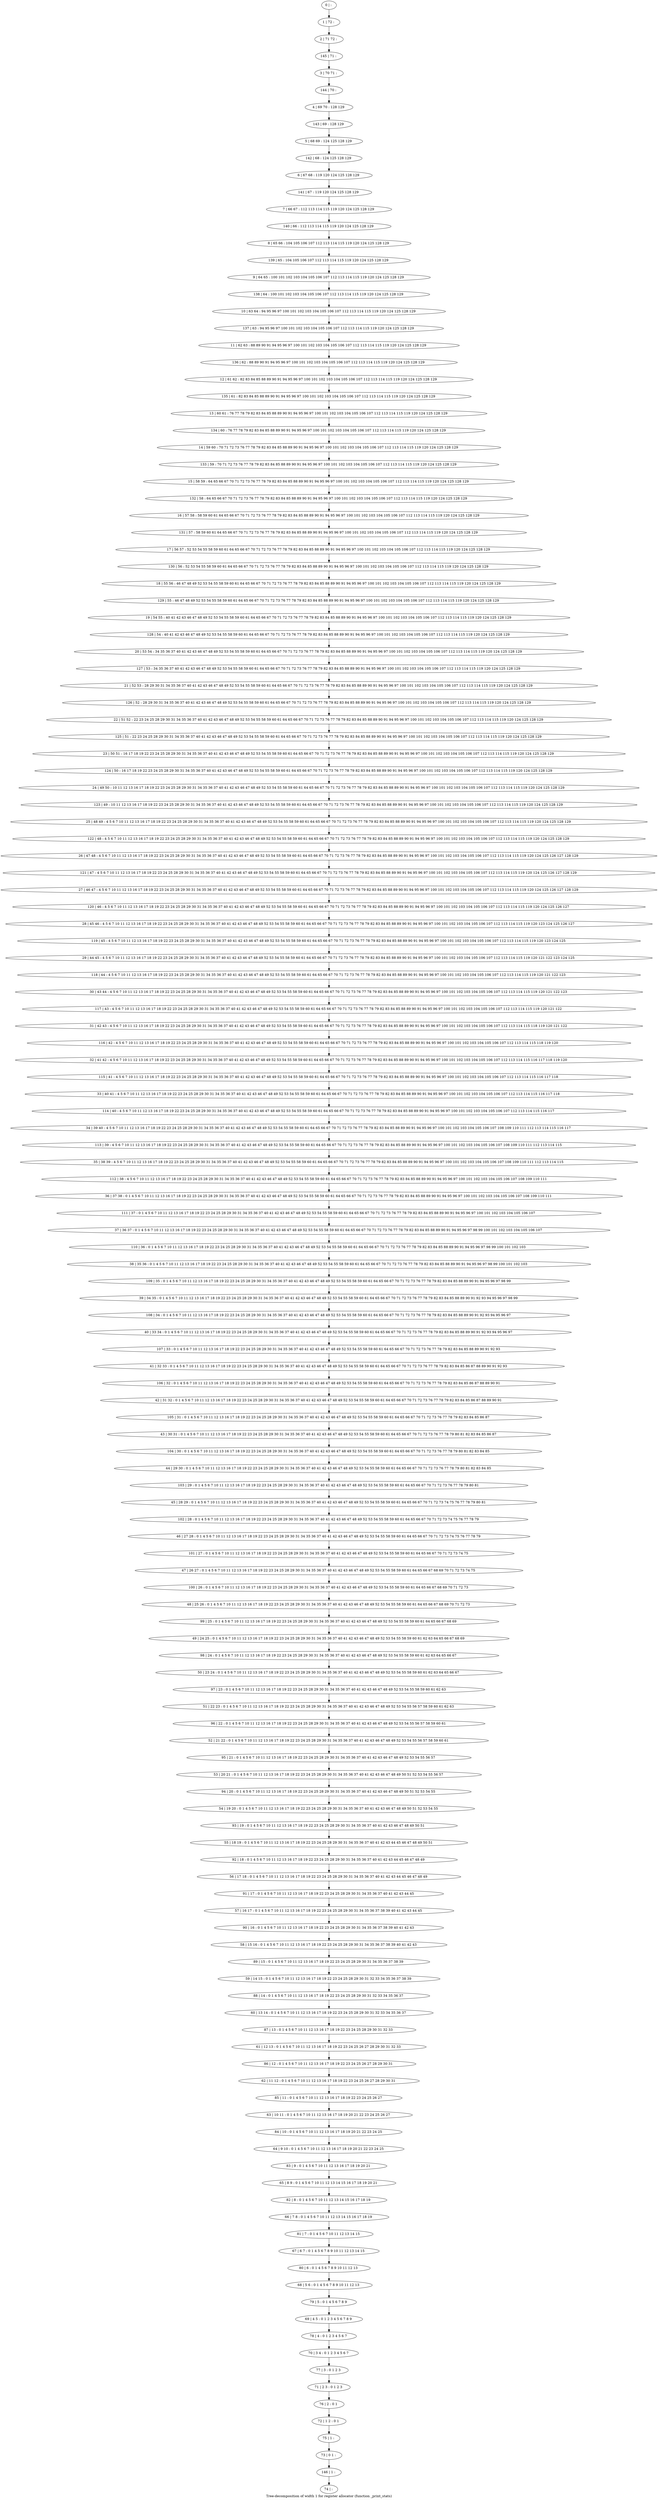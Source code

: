digraph G {
graph [label="Tree-decomposition of width 1 for register allocator (function _print_stats)"]
0[label="0 | : "];
1[label="1 | 72 : "];
2[label="2 | 71 72 : "];
3[label="3 | 70 71 : "];
4[label="4 | 69 70 : 128 129 "];
5[label="5 | 68 69 : 124 125 128 129 "];
6[label="6 | 67 68 : 119 120 124 125 128 129 "];
7[label="7 | 66 67 : 112 113 114 115 119 120 124 125 128 129 "];
8[label="8 | 65 66 : 104 105 106 107 112 113 114 115 119 120 124 125 128 129 "];
9[label="9 | 64 65 : 100 101 102 103 104 105 106 107 112 113 114 115 119 120 124 125 128 129 "];
10[label="10 | 63 64 : 94 95 96 97 100 101 102 103 104 105 106 107 112 113 114 115 119 120 124 125 128 129 "];
11[label="11 | 62 63 : 88 89 90 91 94 95 96 97 100 101 102 103 104 105 106 107 112 113 114 115 119 120 124 125 128 129 "];
12[label="12 | 61 62 : 82 83 84 85 88 89 90 91 94 95 96 97 100 101 102 103 104 105 106 107 112 113 114 115 119 120 124 125 128 129 "];
13[label="13 | 60 61 : 76 77 78 79 82 83 84 85 88 89 90 91 94 95 96 97 100 101 102 103 104 105 106 107 112 113 114 115 119 120 124 125 128 129 "];
14[label="14 | 59 60 : 70 71 72 73 76 77 78 79 82 83 84 85 88 89 90 91 94 95 96 97 100 101 102 103 104 105 106 107 112 113 114 115 119 120 124 125 128 129 "];
15[label="15 | 58 59 : 64 65 66 67 70 71 72 73 76 77 78 79 82 83 84 85 88 89 90 91 94 95 96 97 100 101 102 103 104 105 106 107 112 113 114 115 119 120 124 125 128 129 "];
16[label="16 | 57 58 : 58 59 60 61 64 65 66 67 70 71 72 73 76 77 78 79 82 83 84 85 88 89 90 91 94 95 96 97 100 101 102 103 104 105 106 107 112 113 114 115 119 120 124 125 128 129 "];
17[label="17 | 56 57 : 52 53 54 55 58 59 60 61 64 65 66 67 70 71 72 73 76 77 78 79 82 83 84 85 88 89 90 91 94 95 96 97 100 101 102 103 104 105 106 107 112 113 114 115 119 120 124 125 128 129 "];
18[label="18 | 55 56 : 46 47 48 49 52 53 54 55 58 59 60 61 64 65 66 67 70 71 72 73 76 77 78 79 82 83 84 85 88 89 90 91 94 95 96 97 100 101 102 103 104 105 106 107 112 113 114 115 119 120 124 125 128 129 "];
19[label="19 | 54 55 : 40 41 42 43 46 47 48 49 52 53 54 55 58 59 60 61 64 65 66 67 70 71 72 73 76 77 78 79 82 83 84 85 88 89 90 91 94 95 96 97 100 101 102 103 104 105 106 107 112 113 114 115 119 120 124 125 128 129 "];
20[label="20 | 53 54 : 34 35 36 37 40 41 42 43 46 47 48 49 52 53 54 55 58 59 60 61 64 65 66 67 70 71 72 73 76 77 78 79 82 83 84 85 88 89 90 91 94 95 96 97 100 101 102 103 104 105 106 107 112 113 114 115 119 120 124 125 128 129 "];
21[label="21 | 52 53 : 28 29 30 31 34 35 36 37 40 41 42 43 46 47 48 49 52 53 54 55 58 59 60 61 64 65 66 67 70 71 72 73 76 77 78 79 82 83 84 85 88 89 90 91 94 95 96 97 100 101 102 103 104 105 106 107 112 113 114 115 119 120 124 125 128 129 "];
22[label="22 | 51 52 : 22 23 24 25 28 29 30 31 34 35 36 37 40 41 42 43 46 47 48 49 52 53 54 55 58 59 60 61 64 65 66 67 70 71 72 73 76 77 78 79 82 83 84 85 88 89 90 91 94 95 96 97 100 101 102 103 104 105 106 107 112 113 114 115 119 120 124 125 128 129 "];
23[label="23 | 50 51 : 16 17 18 19 22 23 24 25 28 29 30 31 34 35 36 37 40 41 42 43 46 47 48 49 52 53 54 55 58 59 60 61 64 65 66 67 70 71 72 73 76 77 78 79 82 83 84 85 88 89 90 91 94 95 96 97 100 101 102 103 104 105 106 107 112 113 114 115 119 120 124 125 128 129 "];
24[label="24 | 49 50 : 10 11 12 13 16 17 18 19 22 23 24 25 28 29 30 31 34 35 36 37 40 41 42 43 46 47 48 49 52 53 54 55 58 59 60 61 64 65 66 67 70 71 72 73 76 77 78 79 82 83 84 85 88 89 90 91 94 95 96 97 100 101 102 103 104 105 106 107 112 113 114 115 119 120 124 125 128 129 "];
25[label="25 | 48 49 : 4 5 6 7 10 11 12 13 16 17 18 19 22 23 24 25 28 29 30 31 34 35 36 37 40 41 42 43 46 47 48 49 52 53 54 55 58 59 60 61 64 65 66 67 70 71 72 73 76 77 78 79 82 83 84 85 88 89 90 91 94 95 96 97 100 101 102 103 104 105 106 107 112 113 114 115 119 120 124 125 128 129 "];
26[label="26 | 47 48 : 4 5 6 7 10 11 12 13 16 17 18 19 22 23 24 25 28 29 30 31 34 35 36 37 40 41 42 43 46 47 48 49 52 53 54 55 58 59 60 61 64 65 66 67 70 71 72 73 76 77 78 79 82 83 84 85 88 89 90 91 94 95 96 97 100 101 102 103 104 105 106 107 112 113 114 115 119 120 124 125 126 127 128 129 "];
27[label="27 | 46 47 : 4 5 6 7 10 11 12 13 16 17 18 19 22 23 24 25 28 29 30 31 34 35 36 37 40 41 42 43 46 47 48 49 52 53 54 55 58 59 60 61 64 65 66 67 70 71 72 73 76 77 78 79 82 83 84 85 88 89 90 91 94 95 96 97 100 101 102 103 104 105 106 107 112 113 114 115 119 120 124 125 126 127 128 129 "];
28[label="28 | 45 46 : 4 5 6 7 10 11 12 13 16 17 18 19 22 23 24 25 28 29 30 31 34 35 36 37 40 41 42 43 46 47 48 49 52 53 54 55 58 59 60 61 64 65 66 67 70 71 72 73 76 77 78 79 82 83 84 85 88 89 90 91 94 95 96 97 100 101 102 103 104 105 106 107 112 113 114 115 119 120 123 124 125 126 127 "];
29[label="29 | 44 45 : 4 5 6 7 10 11 12 13 16 17 18 19 22 23 24 25 28 29 30 31 34 35 36 37 40 41 42 43 46 47 48 49 52 53 54 55 58 59 60 61 64 65 66 67 70 71 72 73 76 77 78 79 82 83 84 85 88 89 90 91 94 95 96 97 100 101 102 103 104 105 106 107 112 113 114 115 119 120 121 122 123 124 125 "];
30[label="30 | 43 44 : 4 5 6 7 10 11 12 13 16 17 18 19 22 23 24 25 28 29 30 31 34 35 36 37 40 41 42 43 46 47 48 49 52 53 54 55 58 59 60 61 64 65 66 67 70 71 72 73 76 77 78 79 82 83 84 85 88 89 90 91 94 95 96 97 100 101 102 103 104 105 106 107 112 113 114 115 119 120 121 122 123 "];
31[label="31 | 42 43 : 4 5 6 7 10 11 12 13 16 17 18 19 22 23 24 25 28 29 30 31 34 35 36 37 40 41 42 43 46 47 48 49 52 53 54 55 58 59 60 61 64 65 66 67 70 71 72 73 76 77 78 79 82 83 84 85 88 89 90 91 94 95 96 97 100 101 102 103 104 105 106 107 112 113 114 115 118 119 120 121 122 "];
32[label="32 | 41 42 : 4 5 6 7 10 11 12 13 16 17 18 19 22 23 24 25 28 29 30 31 34 35 36 37 40 41 42 43 46 47 48 49 52 53 54 55 58 59 60 61 64 65 66 67 70 71 72 73 76 77 78 79 82 83 84 85 88 89 90 91 94 95 96 97 100 101 102 103 104 105 106 107 112 113 114 115 116 117 118 119 120 "];
33[label="33 | 40 41 : 4 5 6 7 10 11 12 13 16 17 18 19 22 23 24 25 28 29 30 31 34 35 36 37 40 41 42 43 46 47 48 49 52 53 54 55 58 59 60 61 64 65 66 67 70 71 72 73 76 77 78 79 82 83 84 85 88 89 90 91 94 95 96 97 100 101 102 103 104 105 106 107 112 113 114 115 116 117 118 "];
34[label="34 | 39 40 : 4 5 6 7 10 11 12 13 16 17 18 19 22 23 24 25 28 29 30 31 34 35 36 37 40 41 42 43 46 47 48 49 52 53 54 55 58 59 60 61 64 65 66 67 70 71 72 73 76 77 78 79 82 83 84 85 88 89 90 91 94 95 96 97 100 101 102 103 104 105 106 107 108 109 110 111 112 113 114 115 116 117 "];
35[label="35 | 38 39 : 4 5 6 7 10 11 12 13 16 17 18 19 22 23 24 25 28 29 30 31 34 35 36 37 40 41 42 43 46 47 48 49 52 53 54 55 58 59 60 61 64 65 66 67 70 71 72 73 76 77 78 79 82 83 84 85 88 89 90 91 94 95 96 97 100 101 102 103 104 105 106 107 108 109 110 111 112 113 114 115 "];
36[label="36 | 37 38 : 0 1 4 5 6 7 10 11 12 13 16 17 18 19 22 23 24 25 28 29 30 31 34 35 36 37 40 41 42 43 46 47 48 49 52 53 54 55 58 59 60 61 64 65 66 67 70 71 72 73 76 77 78 79 82 83 84 85 88 89 90 91 94 95 96 97 100 101 102 103 104 105 106 107 108 109 110 111 "];
37[label="37 | 36 37 : 0 1 4 5 6 7 10 11 12 13 16 17 18 19 22 23 24 25 28 29 30 31 34 35 36 37 40 41 42 43 46 47 48 49 52 53 54 55 58 59 60 61 64 65 66 67 70 71 72 73 76 77 78 79 82 83 84 85 88 89 90 91 94 95 96 97 98 99 100 101 102 103 104 105 106 107 "];
38[label="38 | 35 36 : 0 1 4 5 6 7 10 11 12 13 16 17 18 19 22 23 24 25 28 29 30 31 34 35 36 37 40 41 42 43 46 47 48 49 52 53 54 55 58 59 60 61 64 65 66 67 70 71 72 73 76 77 78 79 82 83 84 85 88 89 90 91 94 95 96 97 98 99 100 101 102 103 "];
39[label="39 | 34 35 : 0 1 4 5 6 7 10 11 12 13 16 17 18 19 22 23 24 25 28 29 30 31 34 35 36 37 40 41 42 43 46 47 48 49 52 53 54 55 58 59 60 61 64 65 66 67 70 71 72 73 76 77 78 79 82 83 84 85 88 89 90 91 92 93 94 95 96 97 98 99 "];
40[label="40 | 33 34 : 0 1 4 5 6 7 10 11 12 13 16 17 18 19 22 23 24 25 28 29 30 31 34 35 36 37 40 41 42 43 46 47 48 49 52 53 54 55 58 59 60 61 64 65 66 67 70 71 72 73 76 77 78 79 82 83 84 85 88 89 90 91 92 93 94 95 96 97 "];
41[label="41 | 32 33 : 0 1 4 5 6 7 10 11 12 13 16 17 18 19 22 23 24 25 28 29 30 31 34 35 36 37 40 41 42 43 46 47 48 49 52 53 54 55 58 59 60 61 64 65 66 67 70 71 72 73 76 77 78 79 82 83 84 85 86 87 88 89 90 91 92 93 "];
42[label="42 | 31 32 : 0 1 4 5 6 7 10 11 12 13 16 17 18 19 22 23 24 25 28 29 30 31 34 35 36 37 40 41 42 43 46 47 48 49 52 53 54 55 58 59 60 61 64 65 66 67 70 71 72 73 76 77 78 79 82 83 84 85 86 87 88 89 90 91 "];
43[label="43 | 30 31 : 0 1 4 5 6 7 10 11 12 13 16 17 18 19 22 23 24 25 28 29 30 31 34 35 36 37 40 41 42 43 46 47 48 49 52 53 54 55 58 59 60 61 64 65 66 67 70 71 72 73 76 77 78 79 80 81 82 83 84 85 86 87 "];
44[label="44 | 29 30 : 0 1 4 5 6 7 10 11 12 13 16 17 18 19 22 23 24 25 28 29 30 31 34 35 36 37 40 41 42 43 46 47 48 49 52 53 54 55 58 59 60 61 64 65 66 67 70 71 72 73 76 77 78 79 80 81 82 83 84 85 "];
45[label="45 | 28 29 : 0 1 4 5 6 7 10 11 12 13 16 17 18 19 22 23 24 25 28 29 30 31 34 35 36 37 40 41 42 43 46 47 48 49 52 53 54 55 58 59 60 61 64 65 66 67 70 71 72 73 74 75 76 77 78 79 80 81 "];
46[label="46 | 27 28 : 0 1 4 5 6 7 10 11 12 13 16 17 18 19 22 23 24 25 28 29 30 31 34 35 36 37 40 41 42 43 46 47 48 49 52 53 54 55 58 59 60 61 64 65 66 67 70 71 72 73 74 75 76 77 78 79 "];
47[label="47 | 26 27 : 0 1 4 5 6 7 10 11 12 13 16 17 18 19 22 23 24 25 28 29 30 31 34 35 36 37 40 41 42 43 46 47 48 49 52 53 54 55 58 59 60 61 64 65 66 67 68 69 70 71 72 73 74 75 "];
48[label="48 | 25 26 : 0 1 4 5 6 7 10 11 12 13 16 17 18 19 22 23 24 25 28 29 30 31 34 35 36 37 40 41 42 43 46 47 48 49 52 53 54 55 58 59 60 61 64 65 66 67 68 69 70 71 72 73 "];
49[label="49 | 24 25 : 0 1 4 5 6 7 10 11 12 13 16 17 18 19 22 23 24 25 28 29 30 31 34 35 36 37 40 41 42 43 46 47 48 49 52 53 54 55 58 59 60 61 62 63 64 65 66 67 68 69 "];
50[label="50 | 23 24 : 0 1 4 5 6 7 10 11 12 13 16 17 18 19 22 23 24 25 28 29 30 31 34 35 36 37 40 41 42 43 46 47 48 49 52 53 54 55 58 59 60 61 62 63 64 65 66 67 "];
51[label="51 | 22 23 : 0 1 4 5 6 7 10 11 12 13 16 17 18 19 22 23 24 25 28 29 30 31 34 35 36 37 40 41 42 43 46 47 48 49 52 53 54 55 56 57 58 59 60 61 62 63 "];
52[label="52 | 21 22 : 0 1 4 5 6 7 10 11 12 13 16 17 18 19 22 23 24 25 28 29 30 31 34 35 36 37 40 41 42 43 46 47 48 49 52 53 54 55 56 57 58 59 60 61 "];
53[label="53 | 20 21 : 0 1 4 5 6 7 10 11 12 13 16 17 18 19 22 23 24 25 28 29 30 31 34 35 36 37 40 41 42 43 46 47 48 49 50 51 52 53 54 55 56 57 "];
54[label="54 | 19 20 : 0 1 4 5 6 7 10 11 12 13 16 17 18 19 22 23 24 25 28 29 30 31 34 35 36 37 40 41 42 43 46 47 48 49 50 51 52 53 54 55 "];
55[label="55 | 18 19 : 0 1 4 5 6 7 10 11 12 13 16 17 18 19 22 23 24 25 28 29 30 31 34 35 36 37 40 41 42 43 44 45 46 47 48 49 50 51 "];
56[label="56 | 17 18 : 0 1 4 5 6 7 10 11 12 13 16 17 18 19 22 23 24 25 28 29 30 31 34 35 36 37 40 41 42 43 44 45 46 47 48 49 "];
57[label="57 | 16 17 : 0 1 4 5 6 7 10 11 12 13 16 17 18 19 22 23 24 25 28 29 30 31 34 35 36 37 38 39 40 41 42 43 44 45 "];
58[label="58 | 15 16 : 0 1 4 5 6 7 10 11 12 13 16 17 18 19 22 23 24 25 28 29 30 31 34 35 36 37 38 39 40 41 42 43 "];
59[label="59 | 14 15 : 0 1 4 5 6 7 10 11 12 13 16 17 18 19 22 23 24 25 28 29 30 31 32 33 34 35 36 37 38 39 "];
60[label="60 | 13 14 : 0 1 4 5 6 7 10 11 12 13 16 17 18 19 22 23 24 25 28 29 30 31 32 33 34 35 36 37 "];
61[label="61 | 12 13 : 0 1 4 5 6 7 10 11 12 13 16 17 18 19 22 23 24 25 26 27 28 29 30 31 32 33 "];
62[label="62 | 11 12 : 0 1 4 5 6 7 10 11 12 13 16 17 18 19 22 23 24 25 26 27 28 29 30 31 "];
63[label="63 | 10 11 : 0 1 4 5 6 7 10 11 12 13 16 17 18 19 20 21 22 23 24 25 26 27 "];
64[label="64 | 9 10 : 0 1 4 5 6 7 10 11 12 13 16 17 18 19 20 21 22 23 24 25 "];
65[label="65 | 8 9 : 0 1 4 5 6 7 10 11 12 13 14 15 16 17 18 19 20 21 "];
66[label="66 | 7 8 : 0 1 4 5 6 7 10 11 12 13 14 15 16 17 18 19 "];
67[label="67 | 6 7 : 0 1 4 5 6 7 8 9 10 11 12 13 14 15 "];
68[label="68 | 5 6 : 0 1 4 5 6 7 8 9 10 11 12 13 "];
69[label="69 | 4 5 : 0 1 2 3 4 5 6 7 8 9 "];
70[label="70 | 3 4 : 0 1 2 3 4 5 6 7 "];
71[label="71 | 2 3 : 0 1 2 3 "];
72[label="72 | 1 2 : 0 1 "];
73[label="73 | 0 1 : "];
74[label="74 | : "];
75[label="75 | 1 : "];
76[label="76 | 2 : 0 1 "];
77[label="77 | 3 : 0 1 2 3 "];
78[label="78 | 4 : 0 1 2 3 4 5 6 7 "];
79[label="79 | 5 : 0 1 4 5 6 7 8 9 "];
80[label="80 | 6 : 0 1 4 5 6 7 8 9 10 11 12 13 "];
81[label="81 | 7 : 0 1 4 5 6 7 10 11 12 13 14 15 "];
82[label="82 | 8 : 0 1 4 5 6 7 10 11 12 13 14 15 16 17 18 19 "];
83[label="83 | 9 : 0 1 4 5 6 7 10 11 12 13 16 17 18 19 20 21 "];
84[label="84 | 10 : 0 1 4 5 6 7 10 11 12 13 16 17 18 19 20 21 22 23 24 25 "];
85[label="85 | 11 : 0 1 4 5 6 7 10 11 12 13 16 17 18 19 22 23 24 25 26 27 "];
86[label="86 | 12 : 0 1 4 5 6 7 10 11 12 13 16 17 18 19 22 23 24 25 26 27 28 29 30 31 "];
87[label="87 | 13 : 0 1 4 5 6 7 10 11 12 13 16 17 18 19 22 23 24 25 28 29 30 31 32 33 "];
88[label="88 | 14 : 0 1 4 5 6 7 10 11 12 13 16 17 18 19 22 23 24 25 28 29 30 31 32 33 34 35 36 37 "];
89[label="89 | 15 : 0 1 4 5 6 7 10 11 12 13 16 17 18 19 22 23 24 25 28 29 30 31 34 35 36 37 38 39 "];
90[label="90 | 16 : 0 1 4 5 6 7 10 11 12 13 16 17 18 19 22 23 24 25 28 29 30 31 34 35 36 37 38 39 40 41 42 43 "];
91[label="91 | 17 : 0 1 4 5 6 7 10 11 12 13 16 17 18 19 22 23 24 25 28 29 30 31 34 35 36 37 40 41 42 43 44 45 "];
92[label="92 | 18 : 0 1 4 5 6 7 10 11 12 13 16 17 18 19 22 23 24 25 28 29 30 31 34 35 36 37 40 41 42 43 44 45 46 47 48 49 "];
93[label="93 | 19 : 0 1 4 5 6 7 10 11 12 13 16 17 18 19 22 23 24 25 28 29 30 31 34 35 36 37 40 41 42 43 46 47 48 49 50 51 "];
94[label="94 | 20 : 0 1 4 5 6 7 10 11 12 13 16 17 18 19 22 23 24 25 28 29 30 31 34 35 36 37 40 41 42 43 46 47 48 49 50 51 52 53 54 55 "];
95[label="95 | 21 : 0 1 4 5 6 7 10 11 12 13 16 17 18 19 22 23 24 25 28 29 30 31 34 35 36 37 40 41 42 43 46 47 48 49 52 53 54 55 56 57 "];
96[label="96 | 22 : 0 1 4 5 6 7 10 11 12 13 16 17 18 19 22 23 24 25 28 29 30 31 34 35 36 37 40 41 42 43 46 47 48 49 52 53 54 55 56 57 58 59 60 61 "];
97[label="97 | 23 : 0 1 4 5 6 7 10 11 12 13 16 17 18 19 22 23 24 25 28 29 30 31 34 35 36 37 40 41 42 43 46 47 48 49 52 53 54 55 58 59 60 61 62 63 "];
98[label="98 | 24 : 0 1 4 5 6 7 10 11 12 13 16 17 18 19 22 23 24 25 28 29 30 31 34 35 36 37 40 41 42 43 46 47 48 49 52 53 54 55 58 59 60 61 62 63 64 65 66 67 "];
99[label="99 | 25 : 0 1 4 5 6 7 10 11 12 13 16 17 18 19 22 23 24 25 28 29 30 31 34 35 36 37 40 41 42 43 46 47 48 49 52 53 54 55 58 59 60 61 64 65 66 67 68 69 "];
100[label="100 | 26 : 0 1 4 5 6 7 10 11 12 13 16 17 18 19 22 23 24 25 28 29 30 31 34 35 36 37 40 41 42 43 46 47 48 49 52 53 54 55 58 59 60 61 64 65 66 67 68 69 70 71 72 73 "];
101[label="101 | 27 : 0 1 4 5 6 7 10 11 12 13 16 17 18 19 22 23 24 25 28 29 30 31 34 35 36 37 40 41 42 43 46 47 48 49 52 53 54 55 58 59 60 61 64 65 66 67 70 71 72 73 74 75 "];
102[label="102 | 28 : 0 1 4 5 6 7 10 11 12 13 16 17 18 19 22 23 24 25 28 29 30 31 34 35 36 37 40 41 42 43 46 47 48 49 52 53 54 55 58 59 60 61 64 65 66 67 70 71 72 73 74 75 76 77 78 79 "];
103[label="103 | 29 : 0 1 4 5 6 7 10 11 12 13 16 17 18 19 22 23 24 25 28 29 30 31 34 35 36 37 40 41 42 43 46 47 48 49 52 53 54 55 58 59 60 61 64 65 66 67 70 71 72 73 76 77 78 79 80 81 "];
104[label="104 | 30 : 0 1 4 5 6 7 10 11 12 13 16 17 18 19 22 23 24 25 28 29 30 31 34 35 36 37 40 41 42 43 46 47 48 49 52 53 54 55 58 59 60 61 64 65 66 67 70 71 72 73 76 77 78 79 80 81 82 83 84 85 "];
105[label="105 | 31 : 0 1 4 5 6 7 10 11 12 13 16 17 18 19 22 23 24 25 28 29 30 31 34 35 36 37 40 41 42 43 46 47 48 49 52 53 54 55 58 59 60 61 64 65 66 67 70 71 72 73 76 77 78 79 82 83 84 85 86 87 "];
106[label="106 | 32 : 0 1 4 5 6 7 10 11 12 13 16 17 18 19 22 23 24 25 28 29 30 31 34 35 36 37 40 41 42 43 46 47 48 49 52 53 54 55 58 59 60 61 64 65 66 67 70 71 72 73 76 77 78 79 82 83 84 85 86 87 88 89 90 91 "];
107[label="107 | 33 : 0 1 4 5 6 7 10 11 12 13 16 17 18 19 22 23 24 25 28 29 30 31 34 35 36 37 40 41 42 43 46 47 48 49 52 53 54 55 58 59 60 61 64 65 66 67 70 71 72 73 76 77 78 79 82 83 84 85 88 89 90 91 92 93 "];
108[label="108 | 34 : 0 1 4 5 6 7 10 11 12 13 16 17 18 19 22 23 24 25 28 29 30 31 34 35 36 37 40 41 42 43 46 47 48 49 52 53 54 55 58 59 60 61 64 65 66 67 70 71 72 73 76 77 78 79 82 83 84 85 88 89 90 91 92 93 94 95 96 97 "];
109[label="109 | 35 : 0 1 4 5 6 7 10 11 12 13 16 17 18 19 22 23 24 25 28 29 30 31 34 35 36 37 40 41 42 43 46 47 48 49 52 53 54 55 58 59 60 61 64 65 66 67 70 71 72 73 76 77 78 79 82 83 84 85 88 89 90 91 94 95 96 97 98 99 "];
110[label="110 | 36 : 0 1 4 5 6 7 10 11 12 13 16 17 18 19 22 23 24 25 28 29 30 31 34 35 36 37 40 41 42 43 46 47 48 49 52 53 54 55 58 59 60 61 64 65 66 67 70 71 72 73 76 77 78 79 82 83 84 85 88 89 90 91 94 95 96 97 98 99 100 101 102 103 "];
111[label="111 | 37 : 0 1 4 5 6 7 10 11 12 13 16 17 18 19 22 23 24 25 28 29 30 31 34 35 36 37 40 41 42 43 46 47 48 49 52 53 54 55 58 59 60 61 64 65 66 67 70 71 72 73 76 77 78 79 82 83 84 85 88 89 90 91 94 95 96 97 100 101 102 103 104 105 106 107 "];
112[label="112 | 38 : 4 5 6 7 10 11 12 13 16 17 18 19 22 23 24 25 28 29 30 31 34 35 36 37 40 41 42 43 46 47 48 49 52 53 54 55 58 59 60 61 64 65 66 67 70 71 72 73 76 77 78 79 82 83 84 85 88 89 90 91 94 95 96 97 100 101 102 103 104 105 106 107 108 109 110 111 "];
113[label="113 | 39 : 4 5 6 7 10 11 12 13 16 17 18 19 22 23 24 25 28 29 30 31 34 35 36 37 40 41 42 43 46 47 48 49 52 53 54 55 58 59 60 61 64 65 66 67 70 71 72 73 76 77 78 79 82 83 84 85 88 89 90 91 94 95 96 97 100 101 102 103 104 105 106 107 108 109 110 111 112 113 114 115 "];
114[label="114 | 40 : 4 5 6 7 10 11 12 13 16 17 18 19 22 23 24 25 28 29 30 31 34 35 36 37 40 41 42 43 46 47 48 49 52 53 54 55 58 59 60 61 64 65 66 67 70 71 72 73 76 77 78 79 82 83 84 85 88 89 90 91 94 95 96 97 100 101 102 103 104 105 106 107 112 113 114 115 116 117 "];
115[label="115 | 41 : 4 5 6 7 10 11 12 13 16 17 18 19 22 23 24 25 28 29 30 31 34 35 36 37 40 41 42 43 46 47 48 49 52 53 54 55 58 59 60 61 64 65 66 67 70 71 72 73 76 77 78 79 82 83 84 85 88 89 90 91 94 95 96 97 100 101 102 103 104 105 106 107 112 113 114 115 116 117 118 "];
116[label="116 | 42 : 4 5 6 7 10 11 12 13 16 17 18 19 22 23 24 25 28 29 30 31 34 35 36 37 40 41 42 43 46 47 48 49 52 53 54 55 58 59 60 61 64 65 66 67 70 71 72 73 76 77 78 79 82 83 84 85 88 89 90 91 94 95 96 97 100 101 102 103 104 105 106 107 112 113 114 115 118 119 120 "];
117[label="117 | 43 : 4 5 6 7 10 11 12 13 16 17 18 19 22 23 24 25 28 29 30 31 34 35 36 37 40 41 42 43 46 47 48 49 52 53 54 55 58 59 60 61 64 65 66 67 70 71 72 73 76 77 78 79 82 83 84 85 88 89 90 91 94 95 96 97 100 101 102 103 104 105 106 107 112 113 114 115 119 120 121 122 "];
118[label="118 | 44 : 4 5 6 7 10 11 12 13 16 17 18 19 22 23 24 25 28 29 30 31 34 35 36 37 40 41 42 43 46 47 48 49 52 53 54 55 58 59 60 61 64 65 66 67 70 71 72 73 76 77 78 79 82 83 84 85 88 89 90 91 94 95 96 97 100 101 102 103 104 105 106 107 112 113 114 115 119 120 121 122 123 "];
119[label="119 | 45 : 4 5 6 7 10 11 12 13 16 17 18 19 22 23 24 25 28 29 30 31 34 35 36 37 40 41 42 43 46 47 48 49 52 53 54 55 58 59 60 61 64 65 66 67 70 71 72 73 76 77 78 79 82 83 84 85 88 89 90 91 94 95 96 97 100 101 102 103 104 105 106 107 112 113 114 115 119 120 123 124 125 "];
120[label="120 | 46 : 4 5 6 7 10 11 12 13 16 17 18 19 22 23 24 25 28 29 30 31 34 35 36 37 40 41 42 43 46 47 48 49 52 53 54 55 58 59 60 61 64 65 66 67 70 71 72 73 76 77 78 79 82 83 84 85 88 89 90 91 94 95 96 97 100 101 102 103 104 105 106 107 112 113 114 115 119 120 124 125 126 127 "];
121[label="121 | 47 : 4 5 6 7 10 11 12 13 16 17 18 19 22 23 24 25 28 29 30 31 34 35 36 37 40 41 42 43 46 47 48 49 52 53 54 55 58 59 60 61 64 65 66 67 70 71 72 73 76 77 78 79 82 83 84 85 88 89 90 91 94 95 96 97 100 101 102 103 104 105 106 107 112 113 114 115 119 120 124 125 126 127 128 129 "];
122[label="122 | 48 : 4 5 6 7 10 11 12 13 16 17 18 19 22 23 24 25 28 29 30 31 34 35 36 37 40 41 42 43 46 47 48 49 52 53 54 55 58 59 60 61 64 65 66 67 70 71 72 73 76 77 78 79 82 83 84 85 88 89 90 91 94 95 96 97 100 101 102 103 104 105 106 107 112 113 114 115 119 120 124 125 128 129 "];
123[label="123 | 49 : 10 11 12 13 16 17 18 19 22 23 24 25 28 29 30 31 34 35 36 37 40 41 42 43 46 47 48 49 52 53 54 55 58 59 60 61 64 65 66 67 70 71 72 73 76 77 78 79 82 83 84 85 88 89 90 91 94 95 96 97 100 101 102 103 104 105 106 107 112 113 114 115 119 120 124 125 128 129 "];
124[label="124 | 50 : 16 17 18 19 22 23 24 25 28 29 30 31 34 35 36 37 40 41 42 43 46 47 48 49 52 53 54 55 58 59 60 61 64 65 66 67 70 71 72 73 76 77 78 79 82 83 84 85 88 89 90 91 94 95 96 97 100 101 102 103 104 105 106 107 112 113 114 115 119 120 124 125 128 129 "];
125[label="125 | 51 : 22 23 24 25 28 29 30 31 34 35 36 37 40 41 42 43 46 47 48 49 52 53 54 55 58 59 60 61 64 65 66 67 70 71 72 73 76 77 78 79 82 83 84 85 88 89 90 91 94 95 96 97 100 101 102 103 104 105 106 107 112 113 114 115 119 120 124 125 128 129 "];
126[label="126 | 52 : 28 29 30 31 34 35 36 37 40 41 42 43 46 47 48 49 52 53 54 55 58 59 60 61 64 65 66 67 70 71 72 73 76 77 78 79 82 83 84 85 88 89 90 91 94 95 96 97 100 101 102 103 104 105 106 107 112 113 114 115 119 120 124 125 128 129 "];
127[label="127 | 53 : 34 35 36 37 40 41 42 43 46 47 48 49 52 53 54 55 58 59 60 61 64 65 66 67 70 71 72 73 76 77 78 79 82 83 84 85 88 89 90 91 94 95 96 97 100 101 102 103 104 105 106 107 112 113 114 115 119 120 124 125 128 129 "];
128[label="128 | 54 : 40 41 42 43 46 47 48 49 52 53 54 55 58 59 60 61 64 65 66 67 70 71 72 73 76 77 78 79 82 83 84 85 88 89 90 91 94 95 96 97 100 101 102 103 104 105 106 107 112 113 114 115 119 120 124 125 128 129 "];
129[label="129 | 55 : 46 47 48 49 52 53 54 55 58 59 60 61 64 65 66 67 70 71 72 73 76 77 78 79 82 83 84 85 88 89 90 91 94 95 96 97 100 101 102 103 104 105 106 107 112 113 114 115 119 120 124 125 128 129 "];
130[label="130 | 56 : 52 53 54 55 58 59 60 61 64 65 66 67 70 71 72 73 76 77 78 79 82 83 84 85 88 89 90 91 94 95 96 97 100 101 102 103 104 105 106 107 112 113 114 115 119 120 124 125 128 129 "];
131[label="131 | 57 : 58 59 60 61 64 65 66 67 70 71 72 73 76 77 78 79 82 83 84 85 88 89 90 91 94 95 96 97 100 101 102 103 104 105 106 107 112 113 114 115 119 120 124 125 128 129 "];
132[label="132 | 58 : 64 65 66 67 70 71 72 73 76 77 78 79 82 83 84 85 88 89 90 91 94 95 96 97 100 101 102 103 104 105 106 107 112 113 114 115 119 120 124 125 128 129 "];
133[label="133 | 59 : 70 71 72 73 76 77 78 79 82 83 84 85 88 89 90 91 94 95 96 97 100 101 102 103 104 105 106 107 112 113 114 115 119 120 124 125 128 129 "];
134[label="134 | 60 : 76 77 78 79 82 83 84 85 88 89 90 91 94 95 96 97 100 101 102 103 104 105 106 107 112 113 114 115 119 120 124 125 128 129 "];
135[label="135 | 61 : 82 83 84 85 88 89 90 91 94 95 96 97 100 101 102 103 104 105 106 107 112 113 114 115 119 120 124 125 128 129 "];
136[label="136 | 62 : 88 89 90 91 94 95 96 97 100 101 102 103 104 105 106 107 112 113 114 115 119 120 124 125 128 129 "];
137[label="137 | 63 : 94 95 96 97 100 101 102 103 104 105 106 107 112 113 114 115 119 120 124 125 128 129 "];
138[label="138 | 64 : 100 101 102 103 104 105 106 107 112 113 114 115 119 120 124 125 128 129 "];
139[label="139 | 65 : 104 105 106 107 112 113 114 115 119 120 124 125 128 129 "];
140[label="140 | 66 : 112 113 114 115 119 120 124 125 128 129 "];
141[label="141 | 67 : 119 120 124 125 128 129 "];
142[label="142 | 68 : 124 125 128 129 "];
143[label="143 | 69 : 128 129 "];
144[label="144 | 70 : "];
145[label="145 | 71 : "];
146[label="146 | 1 : "];
0->1 ;
1->2 ;
75->73 ;
72->75 ;
76->72 ;
71->76 ;
77->71 ;
70->77 ;
78->70 ;
69->78 ;
79->69 ;
68->79 ;
80->68 ;
67->80 ;
81->67 ;
66->81 ;
82->66 ;
65->82 ;
83->65 ;
64->83 ;
84->64 ;
63->84 ;
85->63 ;
62->85 ;
86->62 ;
61->86 ;
87->61 ;
60->87 ;
88->60 ;
59->88 ;
89->59 ;
58->89 ;
90->58 ;
57->90 ;
91->57 ;
56->91 ;
92->56 ;
55->92 ;
93->55 ;
54->93 ;
94->54 ;
53->94 ;
95->53 ;
52->95 ;
96->52 ;
51->96 ;
97->51 ;
50->97 ;
98->50 ;
49->98 ;
99->49 ;
48->99 ;
100->48 ;
47->100 ;
101->47 ;
46->101 ;
102->46 ;
45->102 ;
103->45 ;
44->103 ;
104->44 ;
43->104 ;
105->43 ;
42->105 ;
106->42 ;
41->106 ;
107->41 ;
40->107 ;
108->40 ;
39->108 ;
109->39 ;
38->109 ;
110->38 ;
37->110 ;
111->37 ;
36->111 ;
112->36 ;
35->112 ;
113->35 ;
34->113 ;
114->34 ;
33->114 ;
115->33 ;
32->115 ;
116->32 ;
31->116 ;
117->31 ;
30->117 ;
118->30 ;
29->118 ;
119->29 ;
28->119 ;
120->28 ;
27->120 ;
121->27 ;
26->121 ;
122->26 ;
25->122 ;
123->25 ;
24->123 ;
124->24 ;
23->124 ;
125->23 ;
22->125 ;
126->22 ;
21->126 ;
127->21 ;
20->127 ;
128->20 ;
19->128 ;
129->19 ;
18->129 ;
130->18 ;
17->130 ;
131->17 ;
16->131 ;
132->16 ;
15->132 ;
133->15 ;
14->133 ;
134->14 ;
13->134 ;
135->13 ;
12->135 ;
136->12 ;
11->136 ;
137->11 ;
10->137 ;
138->10 ;
9->138 ;
139->9 ;
8->139 ;
140->8 ;
7->140 ;
141->7 ;
6->141 ;
142->6 ;
5->142 ;
143->5 ;
4->143 ;
144->4 ;
3->144 ;
145->3 ;
2->145 ;
146->74 ;
73->146 ;
}
